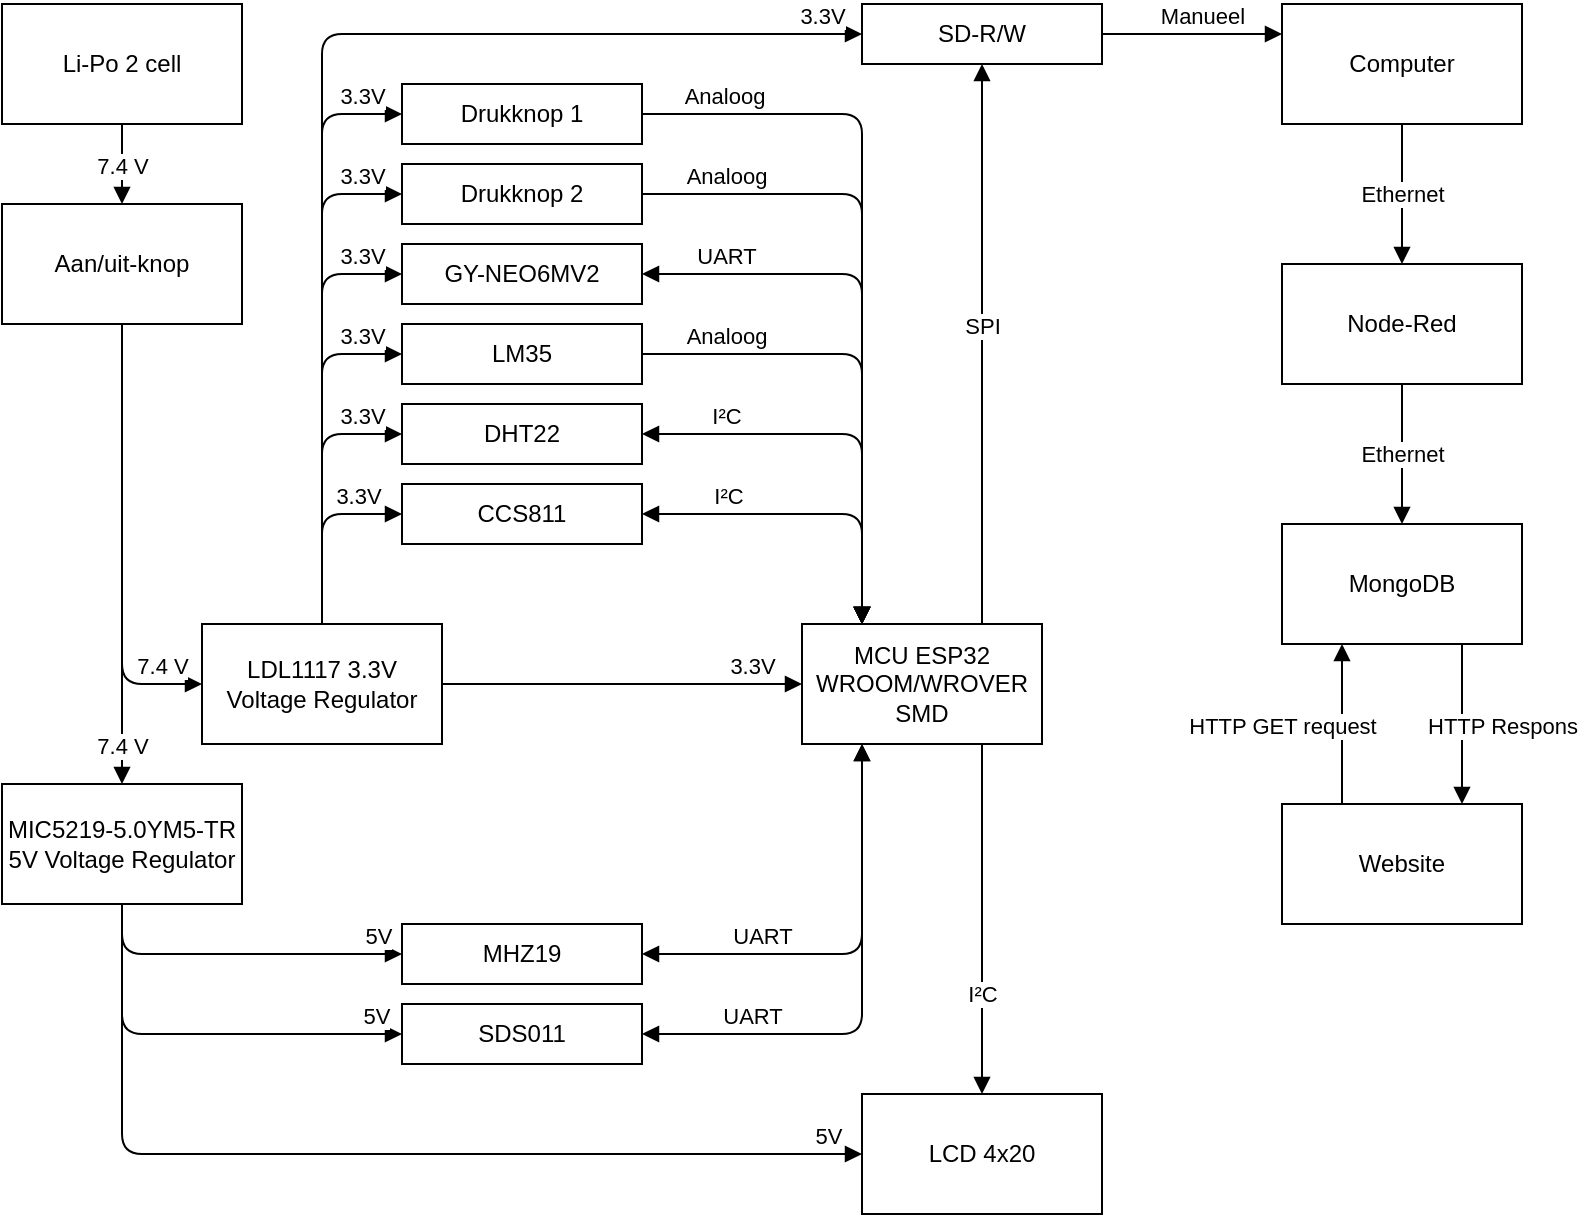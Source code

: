 <mxfile version="15.7.3" type="device"><diagram id="DnlSXQdmpU_UbplTDDjH" name="Pagina-1"><mxGraphModel dx="1296" dy="1029" grid="1" gridSize="10" guides="1" tooltips="1" connect="1" arrows="1" fold="1" page="1" pageScale="1" pageWidth="827" pageHeight="1169" math="0" shadow="0"><root><mxCell id="0"/><mxCell id="1" parent="0"/><mxCell id="5vOnl-Bp9BRZOPpWkiGO-2" value="Aan/uit-knop" style="rounded=0;whiteSpace=wrap;html=1;" parent="1" vertex="1"><mxGeometry x="40" y="140" width="120" height="60" as="geometry"/></mxCell><mxCell id="5vOnl-Bp9BRZOPpWkiGO-3" value="SD-R/W" style="rounded=0;whiteSpace=wrap;html=1;" parent="1" vertex="1"><mxGeometry x="470" y="40" width="120" height="30" as="geometry"/></mxCell><mxCell id="vBzpkqg0vLZWILdxWITh-1" value="Li-Po 2 cell" style="rounded=0;whiteSpace=wrap;html=1;" parent="1" vertex="1"><mxGeometry x="40" y="40" width="120" height="60" as="geometry"/></mxCell><mxCell id="vBzpkqg0vLZWILdxWITh-2" value="7.4 V" style="html=1;verticalAlign=bottom;endArrow=block;exitX=0.5;exitY=1;exitDx=0;exitDy=0;entryX=0.5;entryY=0;entryDx=0;entryDy=0;" parent="1" source="vBzpkqg0vLZWILdxWITh-1" target="5vOnl-Bp9BRZOPpWkiGO-2" edge="1"><mxGeometry x="0.5" width="80" relative="1" as="geometry"><mxPoint x="320" y="239.5" as="sourcePoint"/><mxPoint x="340" y="300" as="targetPoint"/><Array as="points"><mxPoint x="100" y="130"/></Array><mxPoint as="offset"/></mxGeometry></mxCell><mxCell id="vBzpkqg0vLZWILdxWITh-3" value="LDL1117 3.3V&lt;br&gt;Voltage Regulator" style="rounded=0;whiteSpace=wrap;html=1;" parent="1" vertex="1"><mxGeometry x="140" y="350" width="120" height="60" as="geometry"/></mxCell><mxCell id="srYokaDhOD0vxYr85T8N-1" value="Drukknop 1" style="rounded=0;whiteSpace=wrap;html=1;" parent="1" vertex="1"><mxGeometry x="240" y="80" width="120" height="30" as="geometry"/></mxCell><mxCell id="srYokaDhOD0vxYr85T8N-2" value="Drukknop 2" style="rounded=0;whiteSpace=wrap;html=1;" parent="1" vertex="1"><mxGeometry x="240" y="120" width="120" height="30" as="geometry"/></mxCell><mxCell id="srYokaDhOD0vxYr85T8N-3" value="GY-NEO6MV2" style="rounded=0;whiteSpace=wrap;html=1;" parent="1" vertex="1"><mxGeometry x="240" y="160" width="120" height="30" as="geometry"/></mxCell><mxCell id="srYokaDhOD0vxYr85T8N-4" value="LM35" style="rounded=0;whiteSpace=wrap;html=1;" parent="1" vertex="1"><mxGeometry x="240" y="200" width="120" height="30" as="geometry"/></mxCell><mxCell id="srYokaDhOD0vxYr85T8N-5" value="DHT22" style="rounded=0;whiteSpace=wrap;html=1;" parent="1" vertex="1"><mxGeometry x="240" y="240" width="120" height="30" as="geometry"/></mxCell><mxCell id="srYokaDhOD0vxYr85T8N-6" value="CCS811" style="rounded=0;whiteSpace=wrap;html=1;" parent="1" vertex="1"><mxGeometry x="240" y="280" width="120" height="30" as="geometry"/></mxCell><mxCell id="srYokaDhOD0vxYr85T8N-7" value="MCU ESP32 WROOM/WROVER SMD" style="rounded=0;whiteSpace=wrap;html=1;" parent="1" vertex="1"><mxGeometry x="440" y="350" width="120" height="60" as="geometry"/></mxCell><mxCell id="srYokaDhOD0vxYr85T8N-8" value="MHZ19" style="rounded=0;whiteSpace=wrap;html=1;" parent="1" vertex="1"><mxGeometry x="240" y="500" width="120" height="30" as="geometry"/></mxCell><mxCell id="srYokaDhOD0vxYr85T8N-9" value="SDS011" style="rounded=0;whiteSpace=wrap;html=1;" parent="1" vertex="1"><mxGeometry x="240" y="540" width="120" height="30" as="geometry"/></mxCell><mxCell id="srYokaDhOD0vxYr85T8N-11" value="LCD 4x20" style="rounded=0;whiteSpace=wrap;html=1;" parent="1" vertex="1"><mxGeometry x="470" y="585" width="120" height="60" as="geometry"/></mxCell><mxCell id="srYokaDhOD0vxYr85T8N-12" value="5V" style="html=1;verticalAlign=bottom;endArrow=block;entryX=0;entryY=0.5;entryDx=0;entryDy=0;exitX=0.5;exitY=1;exitDx=0;exitDy=0;" parent="1" source="iA7E4u-O0Frtj3opdriX-1" target="srYokaDhOD0vxYr85T8N-11" edge="1"><mxGeometry x="0.93" width="80" relative="1" as="geometry"><mxPoint x="40" y="530" as="sourcePoint"/><mxPoint x="90" y="609" as="targetPoint"/><Array as="points"><mxPoint x="100" y="615"/></Array><mxPoint as="offset"/></mxGeometry></mxCell><mxCell id="srYokaDhOD0vxYr85T8N-13" value="5V" style="html=1;verticalAlign=bottom;endArrow=block;entryX=0;entryY=0.5;entryDx=0;entryDy=0;exitX=0.5;exitY=1;exitDx=0;exitDy=0;" parent="1" source="iA7E4u-O0Frtj3opdriX-1" target="srYokaDhOD0vxYr85T8N-9" edge="1"><mxGeometry x="0.873" width="80" relative="1" as="geometry"><mxPoint x="40" y="510" as="sourcePoint"/><mxPoint x="450" y="674" as="targetPoint"/><Array as="points"><mxPoint x="100" y="555"/></Array><mxPoint as="offset"/></mxGeometry></mxCell><mxCell id="srYokaDhOD0vxYr85T8N-14" value="5V" style="html=1;verticalAlign=bottom;endArrow=block;entryX=0;entryY=0.5;entryDx=0;entryDy=0;exitX=0.5;exitY=1;exitDx=0;exitDy=0;" parent="1" source="iA7E4u-O0Frtj3opdriX-1" target="srYokaDhOD0vxYr85T8N-8" edge="1"><mxGeometry x="0.855" width="80" relative="1" as="geometry"><mxPoint x="40" y="550" as="sourcePoint"/><mxPoint x="250" y="614" as="targetPoint"/><Array as="points"><mxPoint x="100" y="515"/></Array><mxPoint as="offset"/></mxGeometry></mxCell><mxCell id="srYokaDhOD0vxYr85T8N-15" value="3.3V" style="html=1;verticalAlign=bottom;endArrow=block;entryX=0;entryY=0.5;entryDx=0;entryDy=0;exitX=1;exitY=0.5;exitDx=0;exitDy=0;" parent="1" source="vBzpkqg0vLZWILdxWITh-3" target="srYokaDhOD0vxYr85T8N-7" edge="1"><mxGeometry x="0.714" width="80" relative="1" as="geometry"><mxPoint x="250" y="340" as="sourcePoint"/><mxPoint x="250" y="415" as="targetPoint"/><Array as="points"/><mxPoint as="offset"/></mxGeometry></mxCell><mxCell id="srYokaDhOD0vxYr85T8N-16" value="3.3V" style="html=1;verticalAlign=bottom;endArrow=block;entryX=0;entryY=0.5;entryDx=0;entryDy=0;" parent="1" target="5vOnl-Bp9BRZOPpWkiGO-3" edge="1"><mxGeometry x="0.928" width="80" relative="1" as="geometry"><mxPoint x="200" y="340" as="sourcePoint"/><mxPoint x="450" y="350" as="targetPoint"/><Array as="points"><mxPoint x="200" y="55"/></Array><mxPoint as="offset"/></mxGeometry></mxCell><mxCell id="srYokaDhOD0vxYr85T8N-17" value="3.3V" style="html=1;verticalAlign=bottom;endArrow=block;entryX=0;entryY=0.5;entryDx=0;entryDy=0;" parent="1" target="srYokaDhOD0vxYr85T8N-1" edge="1"><mxGeometry x="0.86" width="80" relative="1" as="geometry"><mxPoint x="200" y="340" as="sourcePoint"/><mxPoint x="250" y="65" as="targetPoint"/><Array as="points"><mxPoint x="200" y="95"/></Array><mxPoint as="offset"/></mxGeometry></mxCell><mxCell id="srYokaDhOD0vxYr85T8N-18" value="3.3V" style="html=1;verticalAlign=bottom;endArrow=block;entryX=0;entryY=0.5;entryDx=0;entryDy=0;" parent="1" target="srYokaDhOD0vxYr85T8N-2" edge="1"><mxGeometry x="0.837" width="80" relative="1" as="geometry"><mxPoint x="200" y="340" as="sourcePoint"/><mxPoint x="250" y="105" as="targetPoint"/><Array as="points"><mxPoint x="200" y="135"/></Array><mxPoint as="offset"/></mxGeometry></mxCell><mxCell id="srYokaDhOD0vxYr85T8N-19" value="3.3V" style="html=1;verticalAlign=bottom;endArrow=block;entryX=0;entryY=0.5;entryDx=0;entryDy=0;" parent="1" target="srYokaDhOD0vxYr85T8N-3" edge="1"><mxGeometry x="0.805" width="80" relative="1" as="geometry"><mxPoint x="200" y="340" as="sourcePoint"/><mxPoint x="250" y="145" as="targetPoint"/><Array as="points"><mxPoint x="200" y="175"/></Array><mxPoint as="offset"/></mxGeometry></mxCell><mxCell id="srYokaDhOD0vxYr85T8N-20" value="3.3V" style="html=1;verticalAlign=bottom;endArrow=block;entryX=0;entryY=0.5;entryDx=0;entryDy=0;" parent="1" target="srYokaDhOD0vxYr85T8N-4" edge="1"><mxGeometry x="0.758" width="80" relative="1" as="geometry"><mxPoint x="200" y="340" as="sourcePoint"/><mxPoint x="250" y="185" as="targetPoint"/><Array as="points"><mxPoint x="200" y="215"/></Array><mxPoint as="offset"/></mxGeometry></mxCell><mxCell id="srYokaDhOD0vxYr85T8N-21" value="3.3V" style="html=1;verticalAlign=bottom;endArrow=block;entryX=0;entryY=0.5;entryDx=0;entryDy=0;" parent="1" target="srYokaDhOD0vxYr85T8N-5" edge="1"><mxGeometry x="0.68" width="80" relative="1" as="geometry"><mxPoint x="200" y="340" as="sourcePoint"/><mxPoint x="250" y="225" as="targetPoint"/><Array as="points"><mxPoint x="200" y="255"/></Array><mxPoint as="offset"/></mxGeometry></mxCell><mxCell id="srYokaDhOD0vxYr85T8N-22" value="3.3V" style="html=1;verticalAlign=bottom;endArrow=block;entryX=0;entryY=0.5;entryDx=0;entryDy=0;exitX=0.5;exitY=0;exitDx=0;exitDy=0;" parent="1" source="vBzpkqg0vLZWILdxWITh-3" target="srYokaDhOD0vxYr85T8N-6" edge="1"><mxGeometry x="0.529" width="80" relative="1" as="geometry"><mxPoint x="200" y="340" as="sourcePoint"/><mxPoint x="250" y="265" as="targetPoint"/><Array as="points"><mxPoint x="200" y="295"/></Array><mxPoint as="offset"/></mxGeometry></mxCell><mxCell id="srYokaDhOD0vxYr85T8N-23" value="I²C" style="html=1;verticalAlign=bottom;endArrow=block;exitX=0.75;exitY=1;exitDx=0;exitDy=0;entryX=0.5;entryY=0;entryDx=0;entryDy=0;" parent="1" source="srYokaDhOD0vxYr85T8N-7" target="srYokaDhOD0vxYr85T8N-11" edge="1"><mxGeometry x="0.524" width="80" relative="1" as="geometry"><mxPoint x="530" y="489" as="sourcePoint"/><mxPoint x="450" y="509" as="targetPoint"/><Array as="points"/><mxPoint as="offset"/></mxGeometry></mxCell><mxCell id="srYokaDhOD0vxYr85T8N-24" value="UART" style="html=1;verticalAlign=bottom;endArrow=block;exitX=1;exitY=0.5;exitDx=0;exitDy=0;entryX=0.25;entryY=1;entryDx=0;entryDy=0;startArrow=block;startFill=1;" parent="1" source="srYokaDhOD0vxYr85T8N-8" target="srYokaDhOD0vxYr85T8N-7" edge="1"><mxGeometry x="-0.448" width="80" relative="1" as="geometry"><mxPoint x="80" y="469" as="sourcePoint"/><mxPoint x="470" y="489" as="targetPoint"/><Array as="points"><mxPoint x="470" y="515"/></Array><mxPoint as="offset"/></mxGeometry></mxCell><mxCell id="srYokaDhOD0vxYr85T8N-25" value="UART" style="html=1;verticalAlign=bottom;endArrow=block;exitX=1;exitY=0.5;exitDx=0;exitDy=0;entryX=0.25;entryY=1;entryDx=0;entryDy=0;startArrow=block;startFill=1;" parent="1" source="srYokaDhOD0vxYr85T8N-9" target="srYokaDhOD0vxYr85T8N-7" edge="1"><mxGeometry x="-0.568" width="80" relative="1" as="geometry"><mxPoint x="370" y="574" as="sourcePoint"/><mxPoint x="470" y="489" as="targetPoint"/><Array as="points"><mxPoint x="470" y="555"/></Array><mxPoint as="offset"/></mxGeometry></mxCell><mxCell id="srYokaDhOD0vxYr85T8N-26" value="I²C" style="html=1;verticalAlign=bottom;endArrow=block;exitX=1;exitY=0.5;exitDx=0;exitDy=0;entryX=0.25;entryY=0;entryDx=0;entryDy=0;startArrow=block;startFill=1;" parent="1" source="srYokaDhOD0vxYr85T8N-6" target="srYokaDhOD0vxYr85T8N-7" edge="1"><mxGeometry x="-0.484" width="80" relative="1" as="geometry"><mxPoint x="370" y="415" as="sourcePoint"/><mxPoint x="480" y="380" as="targetPoint"/><Array as="points"><mxPoint x="470" y="295"/></Array><mxPoint as="offset"/></mxGeometry></mxCell><mxCell id="srYokaDhOD0vxYr85T8N-27" value="I²C" style="html=1;verticalAlign=bottom;endArrow=block;entryX=0.25;entryY=0;entryDx=0;entryDy=0;exitX=1;exitY=0.5;exitDx=0;exitDy=0;startArrow=block;startFill=1;" parent="1" source="srYokaDhOD0vxYr85T8N-5" target="srYokaDhOD0vxYr85T8N-7" edge="1"><mxGeometry x="-0.59" width="80" relative="1" as="geometry"><mxPoint x="380" y="255" as="sourcePoint"/><mxPoint x="500.0" y="270" as="targetPoint"/><Array as="points"><mxPoint x="470" y="255"/></Array><mxPoint as="offset"/></mxGeometry></mxCell><mxCell id="srYokaDhOD0vxYr85T8N-28" value="Analoog" style="html=1;verticalAlign=bottom;endArrow=block;entryX=0.25;entryY=0;entryDx=0;entryDy=0;exitX=1;exitY=0.5;exitDx=0;exitDy=0;" parent="1" source="srYokaDhOD0vxYr85T8N-4" target="srYokaDhOD0vxYr85T8N-7" edge="1"><mxGeometry x="-0.66" width="80" relative="1" as="geometry"><mxPoint x="360" y="215" as="sourcePoint"/><mxPoint x="500.0" y="270" as="targetPoint"/><Array as="points"><mxPoint x="470" y="215"/></Array><mxPoint as="offset"/></mxGeometry></mxCell><mxCell id="srYokaDhOD0vxYr85T8N-29" value="UART" style="html=1;verticalAlign=bottom;endArrow=block;entryX=0.25;entryY=0;entryDx=0;entryDy=0;exitX=1;exitY=0.5;exitDx=0;exitDy=0;startArrow=block;startFill=1;" parent="1" source="srYokaDhOD0vxYr85T8N-3" target="srYokaDhOD0vxYr85T8N-7" edge="1"><mxGeometry x="-0.709" width="80" relative="1" as="geometry"><mxPoint x="380" y="180" as="sourcePoint"/><mxPoint x="500.0" y="270" as="targetPoint"/><Array as="points"><mxPoint x="470" y="175"/></Array><mxPoint as="offset"/></mxGeometry></mxCell><mxCell id="srYokaDhOD0vxYr85T8N-30" value="Analoog" style="html=1;verticalAlign=bottom;endArrow=block;entryX=0.25;entryY=0;entryDx=0;entryDy=0;exitX=1;exitY=0.5;exitDx=0;exitDy=0;" parent="1" source="srYokaDhOD0vxYr85T8N-2" target="srYokaDhOD0vxYr85T8N-7" edge="1"><mxGeometry x="-0.746" width="80" relative="1" as="geometry"><mxPoint x="370" y="140" as="sourcePoint"/><mxPoint x="500.0" y="270" as="targetPoint"/><Array as="points"><mxPoint x="470" y="135"/></Array><mxPoint as="offset"/></mxGeometry></mxCell><mxCell id="srYokaDhOD0vxYr85T8N-31" value="Analoog" style="html=1;verticalAlign=bottom;endArrow=block;entryX=0.25;entryY=0;entryDx=0;entryDy=0;exitX=1;exitY=0.5;exitDx=0;exitDy=0;" parent="1" source="srYokaDhOD0vxYr85T8N-1" target="srYokaDhOD0vxYr85T8N-7" edge="1"><mxGeometry x="-0.775" width="80" relative="1" as="geometry"><mxPoint x="380" y="95" as="sourcePoint"/><mxPoint x="500.0" y="270" as="targetPoint"/><Array as="points"><mxPoint x="470" y="95"/></Array><mxPoint as="offset"/></mxGeometry></mxCell><mxCell id="srYokaDhOD0vxYr85T8N-33" value="SPI" style="html=1;verticalAlign=bottom;endArrow=block;exitX=0.75;exitY=0;exitDx=0;exitDy=0;entryX=0.5;entryY=1;entryDx=0;entryDy=0;" parent="1" source="srYokaDhOD0vxYr85T8N-7" target="5vOnl-Bp9BRZOPpWkiGO-3" edge="1"><mxGeometry width="80" relative="1" as="geometry"><mxPoint x="630.0" y="220" as="sourcePoint"/><mxPoint x="630.0" y="325" as="targetPoint"/><Array as="points"/><mxPoint as="offset"/></mxGeometry></mxCell><mxCell id="srYokaDhOD0vxYr85T8N-34" value="Computer" style="rounded=0;whiteSpace=wrap;html=1;" parent="1" vertex="1"><mxGeometry x="680" y="40" width="120" height="60" as="geometry"/></mxCell><mxCell id="srYokaDhOD0vxYr85T8N-40" value="Manueel" style="html=1;verticalAlign=bottom;endArrow=block;exitX=1;exitY=0.5;exitDx=0;exitDy=0;entryX=0;entryY=0.25;entryDx=0;entryDy=0;" parent="1" source="5vOnl-Bp9BRZOPpWkiGO-3" target="srYokaDhOD0vxYr85T8N-34" edge="1"><mxGeometry x="0.111" width="80" relative="1" as="geometry"><mxPoint x="620.0" y="100" as="sourcePoint"/><mxPoint x="620.0" y="180.0" as="targetPoint"/><mxPoint as="offset"/></mxGeometry></mxCell><mxCell id="iA7E4u-O0Frtj3opdriX-1" value="MIC5219-5.0YM5-TR&lt;br&gt;5V Voltage Regulator" style="rounded=0;whiteSpace=wrap;html=1;" parent="1" vertex="1"><mxGeometry x="40" y="430" width="120" height="60" as="geometry"/></mxCell><mxCell id="iA7E4u-O0Frtj3opdriX-14" value="7.4 V" style="html=1;verticalAlign=bottom;endArrow=block;exitX=0.5;exitY=1;exitDx=0;exitDy=0;entryX=0.5;entryY=0;entryDx=0;entryDy=0;" parent="1" source="5vOnl-Bp9BRZOPpWkiGO-2" target="iA7E4u-O0Frtj3opdriX-1" edge="1"><mxGeometry x="0.913" width="80" relative="1" as="geometry"><mxPoint x="70" y="240" as="sourcePoint"/><mxPoint x="80" y="390" as="targetPoint"/><Array as="points"/><mxPoint as="offset"/></mxGeometry></mxCell><mxCell id="iA7E4u-O0Frtj3opdriX-15" value="7.4 V" style="html=1;verticalAlign=bottom;endArrow=block;exitX=0.5;exitY=1;exitDx=0;exitDy=0;entryX=0;entryY=0.5;entryDx=0;entryDy=0;" parent="1" source="5vOnl-Bp9BRZOPpWkiGO-2" target="vBzpkqg0vLZWILdxWITh-3" edge="1"><mxGeometry x="0.818" width="80" relative="1" as="geometry"><mxPoint x="80" y="210" as="sourcePoint"/><mxPoint x="80" y="440" as="targetPoint"/><Array as="points"><mxPoint x="100" y="380"/></Array><mxPoint as="offset"/></mxGeometry></mxCell><mxCell id="IBbkIcfdYC7B5w9nzOFd-1" value="MongoDB" style="rounded=0;whiteSpace=wrap;html=1;" vertex="1" parent="1"><mxGeometry x="680" y="300" width="120" height="60" as="geometry"/></mxCell><mxCell id="IBbkIcfdYC7B5w9nzOFd-2" value="Website" style="rounded=0;whiteSpace=wrap;html=1;" vertex="1" parent="1"><mxGeometry x="680" y="440" width="120" height="60" as="geometry"/></mxCell><mxCell id="IBbkIcfdYC7B5w9nzOFd-3" value="HTTP GET request" style="html=1;verticalAlign=bottom;endArrow=block;exitX=0.25;exitY=0;exitDx=0;exitDy=0;entryX=0.25;entryY=1;entryDx=0;entryDy=0;" edge="1" parent="1" target="IBbkIcfdYC7B5w9nzOFd-1"><mxGeometry x="-0.25" y="30" width="80" relative="1" as="geometry"><mxPoint x="710" y="440" as="sourcePoint"/><mxPoint x="710" y="370" as="targetPoint"/><mxPoint as="offset"/></mxGeometry></mxCell><mxCell id="IBbkIcfdYC7B5w9nzOFd-4" value="HTTP Respons" style="html=1;verticalAlign=bottom;endArrow=block;exitX=0.75;exitY=1;exitDx=0;exitDy=0;entryX=0.75;entryY=0;entryDx=0;entryDy=0;" edge="1" parent="1" source="IBbkIcfdYC7B5w9nzOFd-1" target="IBbkIcfdYC7B5w9nzOFd-2"><mxGeometry x="0.25" y="20" width="80" relative="1" as="geometry"><mxPoint x="480" y="310" as="sourcePoint"/><mxPoint x="560" y="310" as="targetPoint"/><mxPoint as="offset"/></mxGeometry></mxCell><mxCell id="IBbkIcfdYC7B5w9nzOFd-5" value="Ethernet" style="html=1;verticalAlign=bottom;endArrow=block;entryX=0.5;entryY=0;entryDx=0;entryDy=0;exitX=0.5;exitY=1;exitDx=0;exitDy=0;" edge="1" parent="1" target="IBbkIcfdYC7B5w9nzOFd-6" source="srYokaDhOD0vxYr85T8N-34"><mxGeometry x="0.25" width="80" relative="1" as="geometry"><mxPoint x="770" y="120" as="sourcePoint"/><mxPoint x="753" y="160" as="targetPoint"/><mxPoint as="offset"/></mxGeometry></mxCell><mxCell id="IBbkIcfdYC7B5w9nzOFd-6" value="Node-Red" style="rounded=0;whiteSpace=wrap;html=1;" vertex="1" parent="1"><mxGeometry x="680" y="170" width="120" height="60" as="geometry"/></mxCell><mxCell id="IBbkIcfdYC7B5w9nzOFd-7" value="Ethernet" style="html=1;verticalAlign=bottom;endArrow=block;exitX=0.5;exitY=1;exitDx=0;exitDy=0;" edge="1" parent="1" source="IBbkIcfdYC7B5w9nzOFd-6" target="IBbkIcfdYC7B5w9nzOFd-1"><mxGeometry x="0.25" width="80" relative="1" as="geometry"><mxPoint x="880" y="240" as="sourcePoint"/><mxPoint x="880" y="320" as="targetPoint"/><mxPoint as="offset"/></mxGeometry></mxCell></root></mxGraphModel></diagram></mxfile>